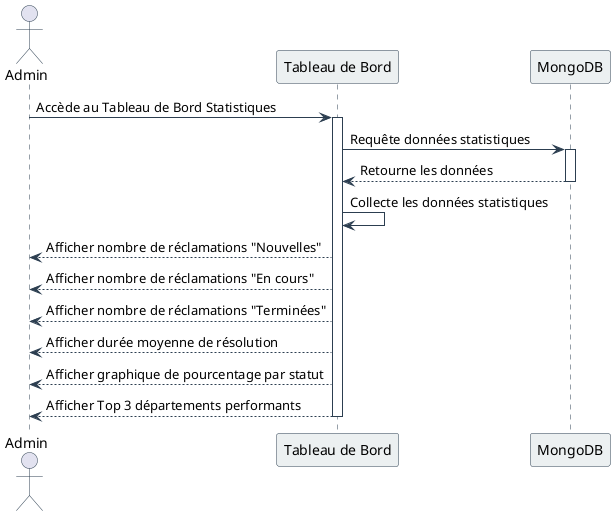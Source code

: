 @startuml Consultation Statistiques Admin

skinparam sequence {
    ArrowColor #2C3E50
    ActorBorderColor #2C3E50
    LifeLineBorderColor #2C3E50
    ParticipantBorderColor #2C3E50
    ParticipantBackgroundColor #ECF0F1
    BoxBorderColor #2C3E50
    BoxBackgroundColor #ECF0F1
}

actor Admin as A
participant "Tableau de Bord" as Dashboard
participant "MongoDB" as DB

A -> Dashboard : Accède au Tableau de Bord Statistiques
activate Dashboard

Dashboard -> DB : Requête données statistiques
activate DB
DB --> Dashboard : Retourne les données
deactivate DB

Dashboard -> Dashboard : Collecte les données statistiques


Dashboard --> A : Afficher nombre de réclamations "Nouvelles"


Dashboard --> A : Afficher nombre de réclamations "En cours"


Dashboard --> A : Afficher nombre de réclamations "Terminées"


Dashboard --> A : Afficher durée moyenne de résolution


Dashboard --> A : Afficher graphique de pourcentage par statut


Dashboard --> A : Afficher Top 3 départements performants


deactivate Dashboard

@enduml 